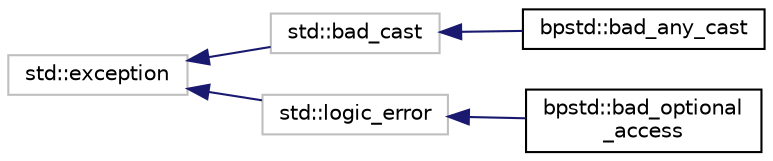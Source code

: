 digraph "Graphical Class Hierarchy"
{
  edge [fontname="Helvetica",fontsize="10",labelfontname="Helvetica",labelfontsize="10"];
  node [fontname="Helvetica",fontsize="10",shape=record];
  rankdir="LR";
  Node39 [label="std::exception",height=0.2,width=0.4,color="grey75", fillcolor="white", style="filled",tooltip="STL class. "];
  Node39 -> Node40 [dir="back",color="midnightblue",fontsize="10",style="solid",fontname="Helvetica"];
  Node40 [label="std::bad_cast",height=0.2,width=0.4,color="grey75", fillcolor="white", style="filled",tooltip="STL class. "];
  Node40 -> Node41 [dir="back",color="midnightblue",fontsize="10",style="solid",fontname="Helvetica"];
  Node41 [label="bpstd::bad_any_cast",height=0.2,width=0.4,color="black", fillcolor="white", style="filled",URL="$da/d5e/classbpstd_1_1bad__any__cast.html"];
  Node39 -> Node42 [dir="back",color="midnightblue",fontsize="10",style="solid",fontname="Helvetica"];
  Node42 [label="std::logic_error",height=0.2,width=0.4,color="grey75", fillcolor="white", style="filled",tooltip="STL class. "];
  Node42 -> Node0 [dir="back",color="midnightblue",fontsize="10",style="solid",fontname="Helvetica"];
  Node0 [label="bpstd::bad_optional\l_access",height=0.2,width=0.4,color="black", fillcolor="white", style="filled",URL="$df/dbf/classbpstd_1_1bad__optional__access.html",tooltip="An exception thrown when an optional is attempted to be accessed while not containing a value..."];
}

